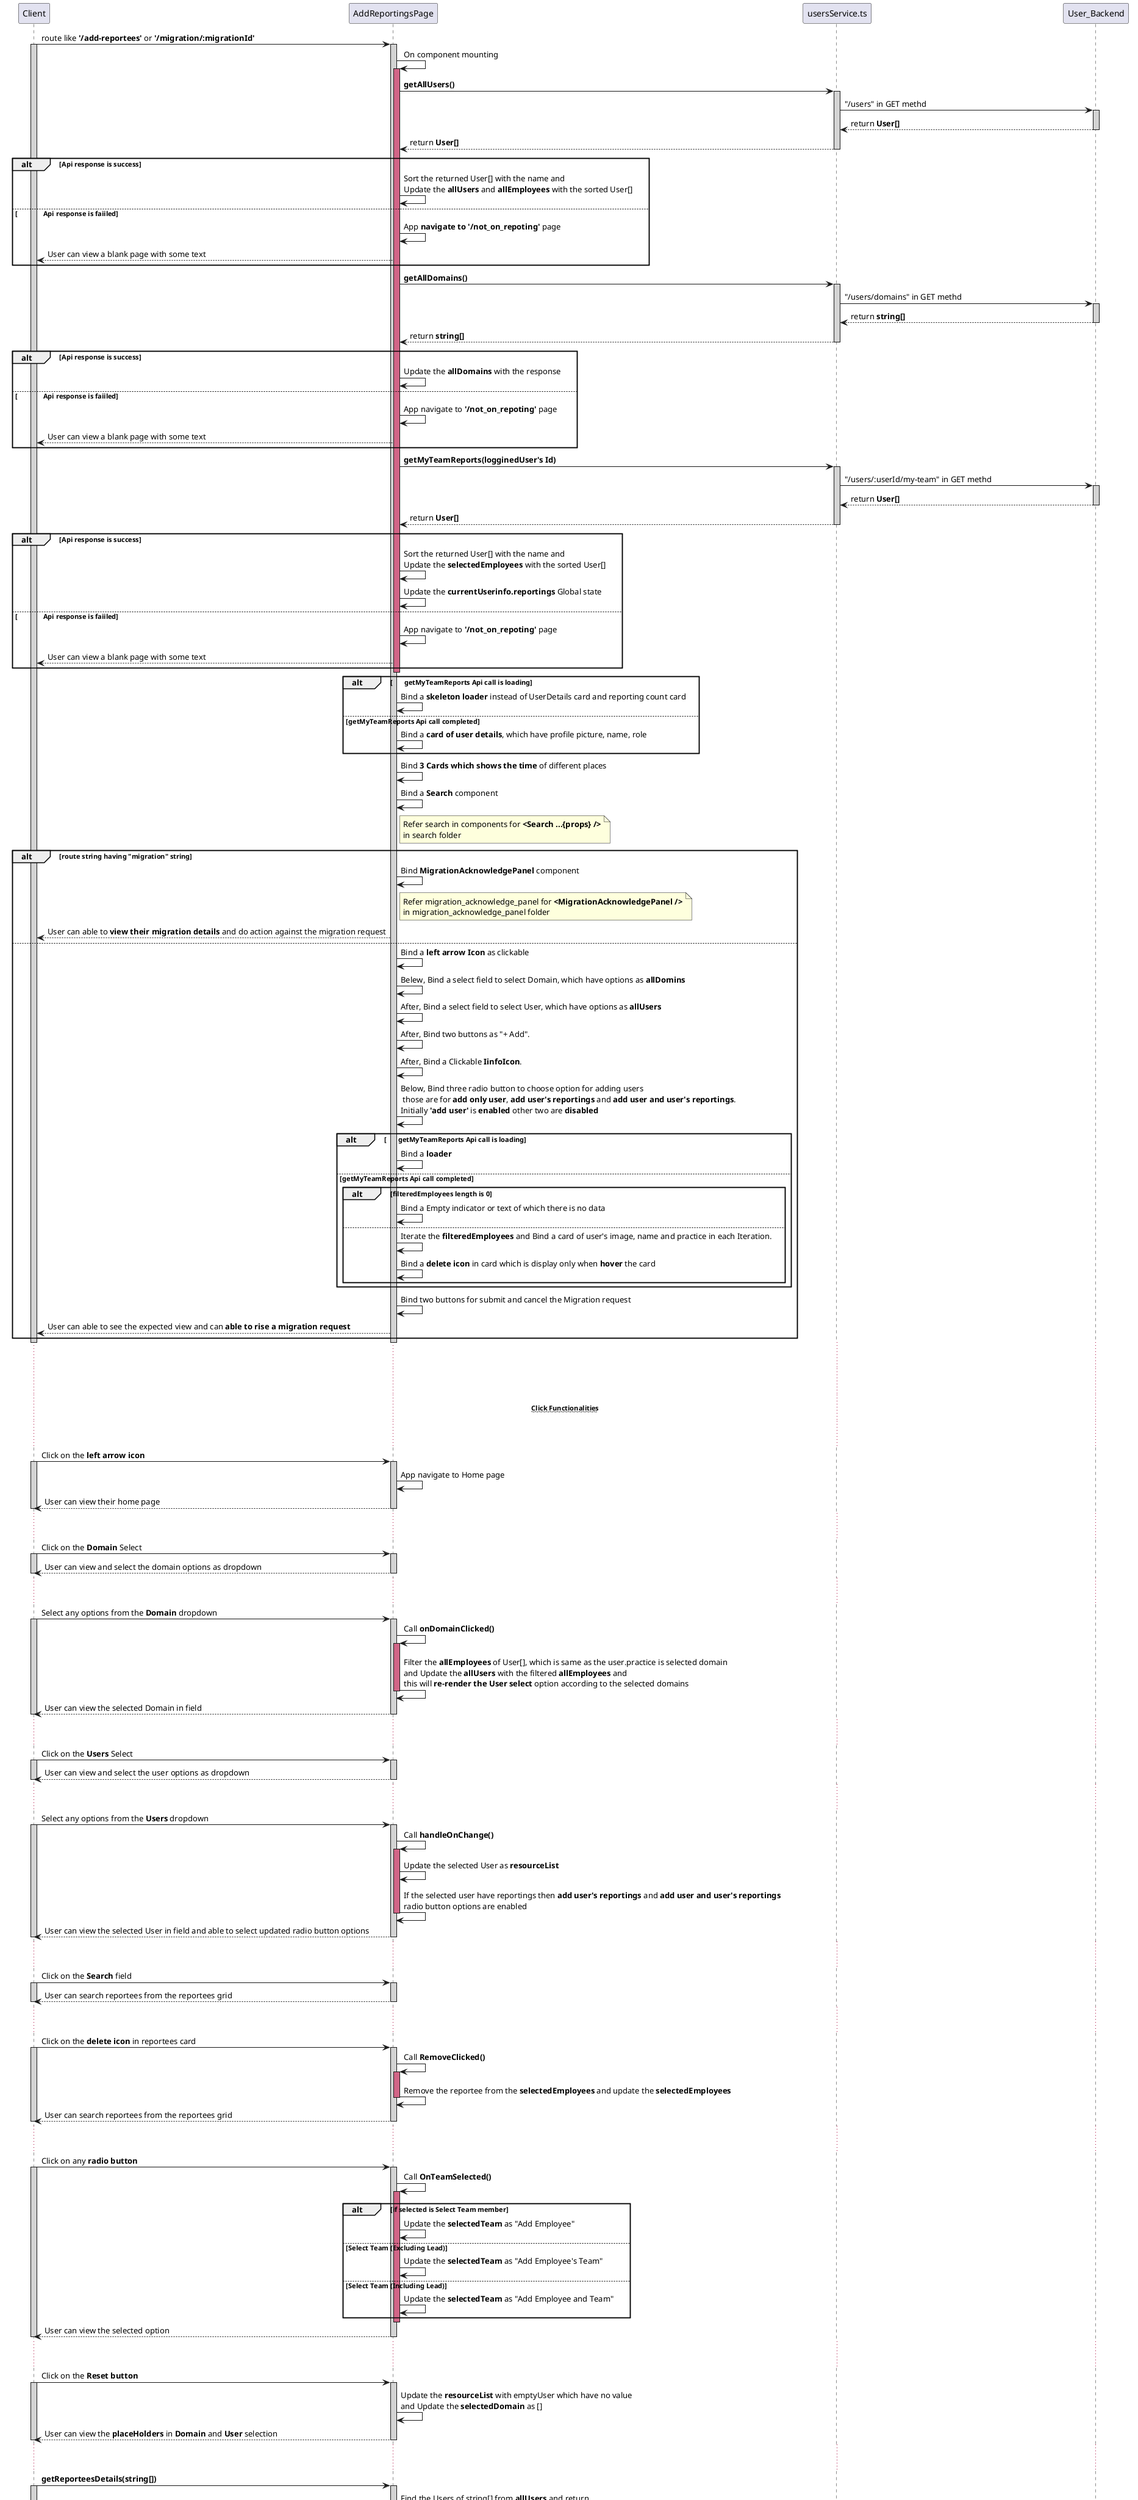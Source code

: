 @startuml AddReportingsPage Sequence Diagram 

participant Client 
participant AddReportingsPage

Client -> AddReportingsPage : route like **'/add-reportees'** or **'/migration/:migrationId'**
activate Client #D3D3D3
activate AddReportingsPage #D3D3D3
    AddReportingsPage -> AddReportingsPage : On component mounting
    activate AddReportingsPage #D16587
        AddReportingsPage -> usersService.ts : **getAllUsers()**
        activate usersService.ts #D3D3D3
            usersService.ts -> User_Backend : "/users" in GET methd
            activate User_Backend #D3D3D3
                usersService.ts <-- User_Backend : return **User[]**
            deactivate User_Backend
            AddReportingsPage <-- usersService.ts : return **User[]**
        deactivate usersService.ts
        alt Api response is success 
            AddReportingsPage -> AddReportingsPage : Sort the returned User[] with the name and\nUpdate the **allUsers** and **allEmployees** with the sorted User[]
        else \t\tApi response is faiiled
            AddReportingsPage -> AddReportingsPage : App **navigate to '/not_on_repoting'** page
            Client <-- AddReportingsPage : User can view a blank page with some text
        end
        AddReportingsPage -> usersService.ts : **getAllDomains()**
        activate usersService.ts #D3D3D3
            usersService.ts -> User_Backend : "/users/domains" in GET methd
            activate User_Backend #D3D3D3
                usersService.ts <-- User_Backend : return **string[]**
            deactivate User_Backend
            AddReportingsPage <-- usersService.ts : return **string[]**
        deactivate usersService.ts
        alt Api response is success 
            AddReportingsPage -> AddReportingsPage : Update the **allDomains** with the response
        else \t\tApi response is faiiled
            AddReportingsPage -> AddReportingsPage : App navigate to **'/not_on_repoting'** page
            Client <-- AddReportingsPage : User can view a blank page with some text
        end
        AddReportingsPage -> usersService.ts : **getMyTeamReports(logginedUser's Id)**
        activate usersService.ts #D3D3D3
            usersService.ts -> User_Backend : "/users/:userId/my-team" in GET methd
            activate User_Backend #D3D3D3
                usersService.ts <-- User_Backend : return **User[]**
            deactivate User_Backend
            AddReportingsPage <-- usersService.ts : return **User[]**
        deactivate usersService.ts
        alt Api response is success 
            AddReportingsPage -> AddReportingsPage : Sort the returned User[] with the name and\nUpdate the **selectedEmployees** with the sorted User[]
            AddReportingsPage -> AddReportingsPage : Update the **currentUserinfo.reportings** Global state
        else \t\tApi response is faiiled
            AddReportingsPage -> AddReportingsPage : App navigate to **'/not_on_repoting'** page
            Client <-- AddReportingsPage : User can view a blank page with some text
        end
    deactivate AddReportingsPage
    alt \tgetMyTeamReports Api call is loading
        AddReportingsPage -> AddReportingsPage : Bind a **skeleton loader** instead of UserDetails card and reporting count card
    else getMyTeamReports Api call completed
        AddReportingsPage -> AddReportingsPage : Bind a **card of user details**, which have profile picture, name, role
    end 
    AddReportingsPage -> AddReportingsPage : Bind **3 Cards which shows the time** of different places
    AddReportingsPage -> AddReportingsPage : Bind a **Search** component 
    note right of AddReportingsPage : Refer search in components for **<Search ...{props} />**\nin search folder
    alt route string having "migration" string
        AddReportingsPage -> AddReportingsPage : Bind **MigrationAcknowledgePanel** component
        note right of AddReportingsPage : Refer migration_acknowledge_panel for **<MigrationAcknowledgePanel />**\nin migration_acknowledge_panel folder
        Client <-- AddReportingsPage : User can able to **view their migration details** and do action against the migration request
    else 
        AddReportingsPage -> AddReportingsPage : Bind a **left arrow Icon** as clickable
        AddReportingsPage -> AddReportingsPage : Belew, Bind a select field to select Domain, which have options as **allDomins**
        AddReportingsPage -> AddReportingsPage : After, Bind a select field to select User, which have options as **allUsers**
        AddReportingsPage -> AddReportingsPage : After, Bind two buttons as "+ Add". 
        AddReportingsPage -> AddReportingsPage : After, Bind a Clickable **IinfoIcon**.
        AddReportingsPage -> AddReportingsPage : Below, Bind three radio button to choose option for adding users \n those are for **add only user**, **add user's reportings** and **add user and user's reportings**. \nInitially **'add user'** is **enabled** other two are **disabled**
        alt \tgetMyTeamReports Api call is loading 
            AddReportingsPage -> AddReportingsPage : Bind a **loader** 
        else getMyTeamReports Api call completed
            alt filteredEmployees length is 0
                AddReportingsPage -> AddReportingsPage : Bind a Empty indicator or text of which there is no data
            else 
                AddReportingsPage -> AddReportingsPage : Iterate the **filteredEmployees** and Bind a card of user's image, name and practice in each Iteration.
                AddReportingsPage -> AddReportingsPage : Bind a **delete icon** in card which is display only when **hover** the card
            end
        end 
        AddReportingsPage -> AddReportingsPage : Bind two buttons for submit and cancel the Migration request
        Client <-- AddReportingsPage : User can able to see the expected view and can **able to rise a migration request**
    end 
deactivate AddReportingsPage
deactivate Client


... ...
... ...
...~~**Click Functionalities**~~...
... ...

Client -> AddReportingsPage : Click on the **left arrow icon**
activate Client #D3D3D3
activate AddReportingsPage #D3D3D3
    AddReportingsPage -> AddReportingsPage : App navigate to Home page
    Client <-- AddReportingsPage : User can view their home page
deactivate AddReportingsPage
deactivate Client

... ...

Client -> AddReportingsPage : Click on the **Domain** Select 
activate Client #D3D3D3
activate AddReportingsPage #D3D3D3
    Client <-- AddReportingsPage : User can view and select the domain options as dropdown
deactivate AddReportingsPage
deactivate Client

... ...

Client -> AddReportingsPage : Select any options from the **Domain** dropdown 
activate Client #D3D3D3
activate AddReportingsPage #D3D3D3
    AddReportingsPage -> AddReportingsPage : Call **onDomainClicked()**
    activate AddReportingsPage #D16587
        AddReportingsPage -> AddReportingsPage : Filter the **allEmployees** of User[], which is same as the user.practice is selected domain \nand Update the **allUsers** with the filtered **allEmployees** and \nthis will **re-render the User select** option according to the selected domains
    deactivate AddReportingsPage
    Client <-- AddReportingsPage : User can view the selected Domain in field
deactivate AddReportingsPage
deactivate Client

... ...

Client -> AddReportingsPage : Click on the **Users** Select 
activate Client #D3D3D3
activate AddReportingsPage #D3D3D3
    Client <-- AddReportingsPage : User can view and select the user options as dropdown
deactivate AddReportingsPage
deactivate Client

... ...

Client -> AddReportingsPage : Select any options from the **Users** dropdown
activate Client #D3D3D3
activate AddReportingsPage #D3D3D3
    AddReportingsPage -> AddReportingsPage : Call **handleOnChange()**
    activate AddReportingsPage #D16587
        AddReportingsPage -> AddReportingsPage : Update the selected User as **resourceList** 
        AddReportingsPage -> AddReportingsPage : If the selected user have reportings then **add user's reportings** and **add user and user's reportings** \nradio button options are enabled
    deactivate AddReportingsPage
    Client <-- AddReportingsPage : User can view the selected User in field and able to select updated radio button options
deactivate AddReportingsPage
deactivate Client

... ...

Client -> AddReportingsPage : Click on the **Search** field 
activate Client #D3D3D3
activate AddReportingsPage #D3D3D3
    Client <-- AddReportingsPage : User can search reportees from the reportees grid
deactivate AddReportingsPage
deactivate Client

... ...

Client -> AddReportingsPage : Click on the **delete icon** in reportees card 
activate Client #D3D3D3
activate AddReportingsPage #D3D3D3
    AddReportingsPage -> AddReportingsPage : Call **RemoveClicked()**
    activate AddReportingsPage #D16587
        AddReportingsPage -> AddReportingsPage : Remove the reportee from the **selectedEmployees** and update the **selectedEmployees** 
    deactivate AddReportingsPage
    Client <-- AddReportingsPage : User can search reportees from the reportees grid
deactivate AddReportingsPage
deactivate Client

... ...

Client -> AddReportingsPage : Click on any **radio button**
activate Client #D3D3D3
activate AddReportingsPage #D3D3D3
    AddReportingsPage -> AddReportingsPage : Call **OnTeamSelected()**
    activate AddReportingsPage #D16587
        alt if selected is Select Team member
            AddReportingsPage -> AddReportingsPage : Update the **selectedTeam** as "Add Employee"
        else Select Team (Excluding Lead) 
            AddReportingsPage -> AddReportingsPage : Update the **selectedTeam** as "Add Employee's Team"
        else Select Team (Including Lead)
            AddReportingsPage -> AddReportingsPage : Update the **selectedTeam** as "Add Employee and Team"
        end
    deactivate AddReportingsPage
    Client <-- AddReportingsPage : User can view the selected option
deactivate AddReportingsPage
deactivate Client

... ...

Client -> AddReportingsPage : Click on the **Reset button**
activate Client #D3D3D3
activate AddReportingsPage #D3D3D3
    AddReportingsPage -> AddReportingsPage : Update the **resourceList** with emptyUser which have no value\nand Update the **selectedDomain** as []
    Client <-- AddReportingsPage : User can view the **placeHolders** in **Domain** and **User** selection
deactivate AddReportingsPage
deactivate Client

... ...

Client -> AddReportingsPage : **getReporteesDetails(string[])**
activate Client #D3D3D3
activate AddReportingsPage #D3D3D3
    AddReportingsPage -> AddReportingsPage : Find the Users of string[] from **allUsers** and return 
    Client <-- AddReportingsPage : return User[]
deactivate AddReportingsPage
deactivate Client

... ...

Client -> AddReportingsPage : Click on the **+ Team Member** button
activate Client #D3D3D3
activate AddReportingsPage #D3D3D3
    alt Radio button is not checked
        Client <-- AddReportingsPage : User can get a dismissible snack bar which indicates to select option.
    end
    alt selectedTeam is "Add Employee"
        alt resourceList is already present in the selectedEmployees and \ncurrent user is not resourceList
            Client <-- AddReportingsPage : User can get a dismissible snack bar which indicates like "user already in".
        else resourceList is not present in the selectedEmployees and \ncurrent user is not resourceList
            AddReportingsPage -> AddReportingsPage : Add the **resouseLIst** to the **selectedEmployees**
            Client <-- AddReportingsPage : User can get a dismissible snack bar which indicates as success
        else resourceList is a current user
            Client <-- AddReportingsPage : User can get a dismissible snack bar which indicates like "you cannot add you"
        end
        AddReportingsPage -> AddReportingsPage : Filter the **selectedEmployees** and remove the duplicates and Update **selectedEmployees** with filtered
    else selectedTeam is "Add Employee's Team"
        AddReportingsPage -> AddReportingsPage : Filter the **resourceList.reportings**, remove if resourceList.userId and current userId is present 
        AddReportingsPage -> AddReportingsPage : Declare a variable **employees** and call **getReporteesDetails with resourceList.reportings** and assign the value
        AddReportingsPage -> AddReportingsPage : Concatinate the **selectedEmployees and employees** and remove duplicates and update it in **selectedEmployees**
        Client <-- AddReportingsPage : User can get a dismissible snack bar which indicates a success message
    else selectedTeam is "Add Employee and Team"
        AddReportingsPage -> AddReportingsPage : Filter the **resourceList.reportings**, remove if current userId is present 
        AddReportingsPage -> AddReportingsPage : Declare a variable **employees** and call **getReporteesDetails with resourceList.reportings** and assign the value
        AddReportingsPage -> AddReportingsPage : Concatinate the **selectedEmployees and employees** and remove duplicates and update it in **selectedEmployees**
        Client <-- AddReportingsPage : User can get a dismissible snack bar which indicates a success message
    end
    AddReportingsPage -> AddReportingsPage : Update the **resourceList** with emptyUser which have no value\nand Update the **selectedDomain** as []
    Client <-- AddReportingsPage : User can view the selected users in grid
deactivate AddReportingsPage
deactivate Client


... ...

Client -> AddReportingsPage : Click on **Cancel** Button
activate Client #D3D3D3
activate AddReportingsPage #D3D3D3
    AddReportingsPage -> AddReportingsPage : Call **cancelMigration()**
    activate AddReportingsPage #D16587
        AddReportingsPage -> AddReportingsPage : Sort the data which we are previously fetched for the loggined users reporting\n Update the **selectedEmployees** with sorted User[]
    deactivate AddReportingsPage
    Client <-- AddReportingsPage : User can view their reportings or removed selected reportees from grid.
deactivate AddReportingsPage
deactivate Client


... ...

Client -> AddReportingsPage : Click on **Send Request** button
activate Client #D3D3D3
activate AddReportingsPage #D3D3D3
    AddReportingsPage -> AddReportingsPage : Call **onSendRequestClicked()**
    activate AddReportingsPage #D16587
        AddReportingsPage -> AddReportingsPage : Find the loggined user from **allUsers** and assign it into a **Reporter** variable and\n **filter the reportings of the Reporter** by removing their "Id"
        AddReportingsPage -> AddReportingsPage : Loop the **selectedEmployees** and form an new array **selectedUserIds** with the userId of all users \nfrom **selectedEmployees** array
        alt loggined User's filtered reportings array is same as selectedUserIds
            Client <-- AddReportingsPage : User can get a dismissible snack bar which indicates a failure message
        else 
            AddReportingsPage -> AddReportingsPage : Form an **RequestedData** in type of **reporteeMigration** with **Reporter and selectedEmployees**
            AddReportingsPage -> usersService.ts : **sendReporteeMigrationRequest(RequestedData, loggined user's userId)**
            activate usersService.ts #D3D3D3
                usersService.ts -> User_Backend : **"/users/:userId/reportee-migration/request"** in POST Method \nwith **RequestedData in Body**
                activate User_Backend #D3D3D3
                    return return AxiosReponse
                deactivate User_Backend
                AddReportingsPage <-- usersService.ts : return AxiosResponse
            deactivate usersService.ts
            alt is success response 
                Client <-- AddReportingsPage : User can get a dismissible snack bar which indicates a success message
            else 
                Client <-- AddReportingsPage : User can get a dismissible snack bar which indicates a failure message
            end
        end
    deactivate AddReportingsPage
    Client <-- AddReportingsPage : User can View the response of their migration request.
deactivate AddReportingsPage
deactivate Client

... ...

Client -> AddReportingsPage : User Click on the **InfoIcon**
activate Client #D3D3D3
activate AddReportingsPage #D3D3D3
    AddReportingsPage -> AddReportingsPage : It enables the **popoverContent**
    Client <-- AddReportingsPage : User can view a popover box that having an info
deactivate AddReportingsPage
deactivate Client

... ...
... ...
...~~**Change Functionalities**~~...
... ...


Client -> AddReportingsPage : Entering values on **Domain** select field
activate Client #D3D3D3
activate AddReportingsPage #D3D3D3
    AddReportingsPage -> AddReportingsPage : Filter the domins with entered text 
    Client <-- AddReportingsPage : User can have the suggestion with serched domain
deactivate AddReportingsPage
deactivate Client

... ...


Client -> AddReportingsPage : Entering values on **User** select field
activate Client #D3D3D3
activate AddReportingsPage #D3D3D3
    AddReportingsPage -> AddReportingsPage : Filter the users with entered text
    Client <-- AddReportingsPage : User can have the suggestion with serched user
deactivate AddReportingsPage
deactivate Client


... ...


Client -> AddReportingsPage : Entering values on **Search** field of reportees or selected employees
activate Client #D3D3D3
activate AddReportingsPage #D3D3D3
    AddReportingsPage -> AddReportingsPage : **handleViewReporteesSearch(search input)**
    activate AddReportingsPage #D16587
        AddReportingsPage -> AddReportingsPage : Filter the **selectedEmployee** oF User[] with User.name includes the search text\n Update the **filteredEmployees** with filtered User[]
    deactivate AddReportingsPage
    Client <-- AddReportingsPage : User can view the searched users in reportees Grid.
deactivate AddReportingsPage
deactivate Client

... ...


Client -> AddReportingsPage : Entering values on **Domain** select field 
activate Client #D3D3D3
activate AddReportingsPage #D3D3D3
    AddReportingsPage -> AddReportingsPage : Filter the **Domains** with search text and populate the suggestions
    Client <-- AddReportingsPage : User can view the suggestions in dropdown.
deactivate AddReportingsPage
deactivate Client

... ...


Client -> AddReportingsPage : Entering values on **Reportees** select field 
activate Client #D3D3D3
activate AddReportingsPage #D3D3D3
    AddReportingsPage -> AddReportingsPage : Filter the **Reprtees** list with search text and populate the suggestions
    Client <-- AddReportingsPage : User can view the suggestions in dropdown.
deactivate AddReportingsPage
deactivate Client

@enduml